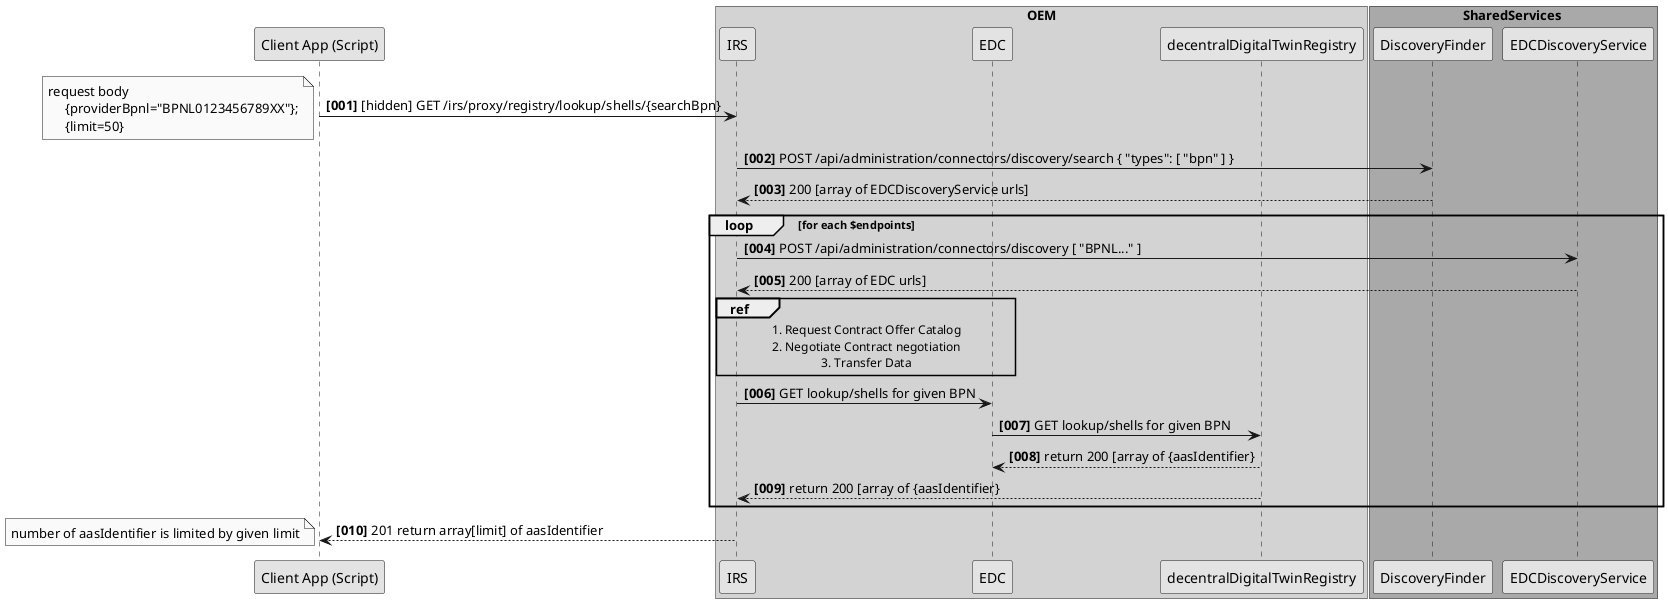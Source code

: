 @startuml
skinparam monochrome true
skinparam shadowing false
skinparam defaultFontName "Architects daughter"

autonumber "<b>[000]"

participant "Client App (Script)" as Client

box "OEM" #LightGrey
    participant IRS as IRS
    participant EDC as EDC
    participant decentralDigitalTwinRegistry as dDTR
end box


box SharedServices #DarkGrey
    participant DiscoveryFinder as DiscoveryFinder
    participant EDCDiscoveryService as EDCDiscoveryService
end box

    Client -> IRS : [hidden] GET /irs/proxy/registry/lookup/shells/{searchBpn}
    note left
        request body
             {providerBpnl="BPNL0123456789XX"};
             {limit=50}
    end note
    IRS -> DiscoveryFinder : POST /api/administration/connectors/discovery/search { "types": [ "bpn" ] }
    IRS <-- DiscoveryFinder: 200 [array of EDCDiscoveryService urls]
    loop for each $endpoints
        IRS -> EDCDiscoveryService : POST /api/administration/connectors/discovery [ "BPNL..." ]
        IRS <-- EDCDiscoveryService : 200 [array of EDC urls]
        ref over IRS, EDC
            1. Request Contract Offer Catalog
            2. Negotiate Contract negotiation
            3. Transfer Data
        end ref
        IRS -> EDC : GET lookup/shells for given BPN
        EDC -> dDTR: GET lookup/shells for given BPN
        EDC <-- dDTR: return 200 [array of {aasIdentifier}
        IRS <-- dDTR: return 200 [array of {aasIdentifier}
    end
     Client <-- IRS : 201 return array[limit] of aasIdentifier
     note left
        number of aasIdentifier is limited by given limit
     end note

@enduml